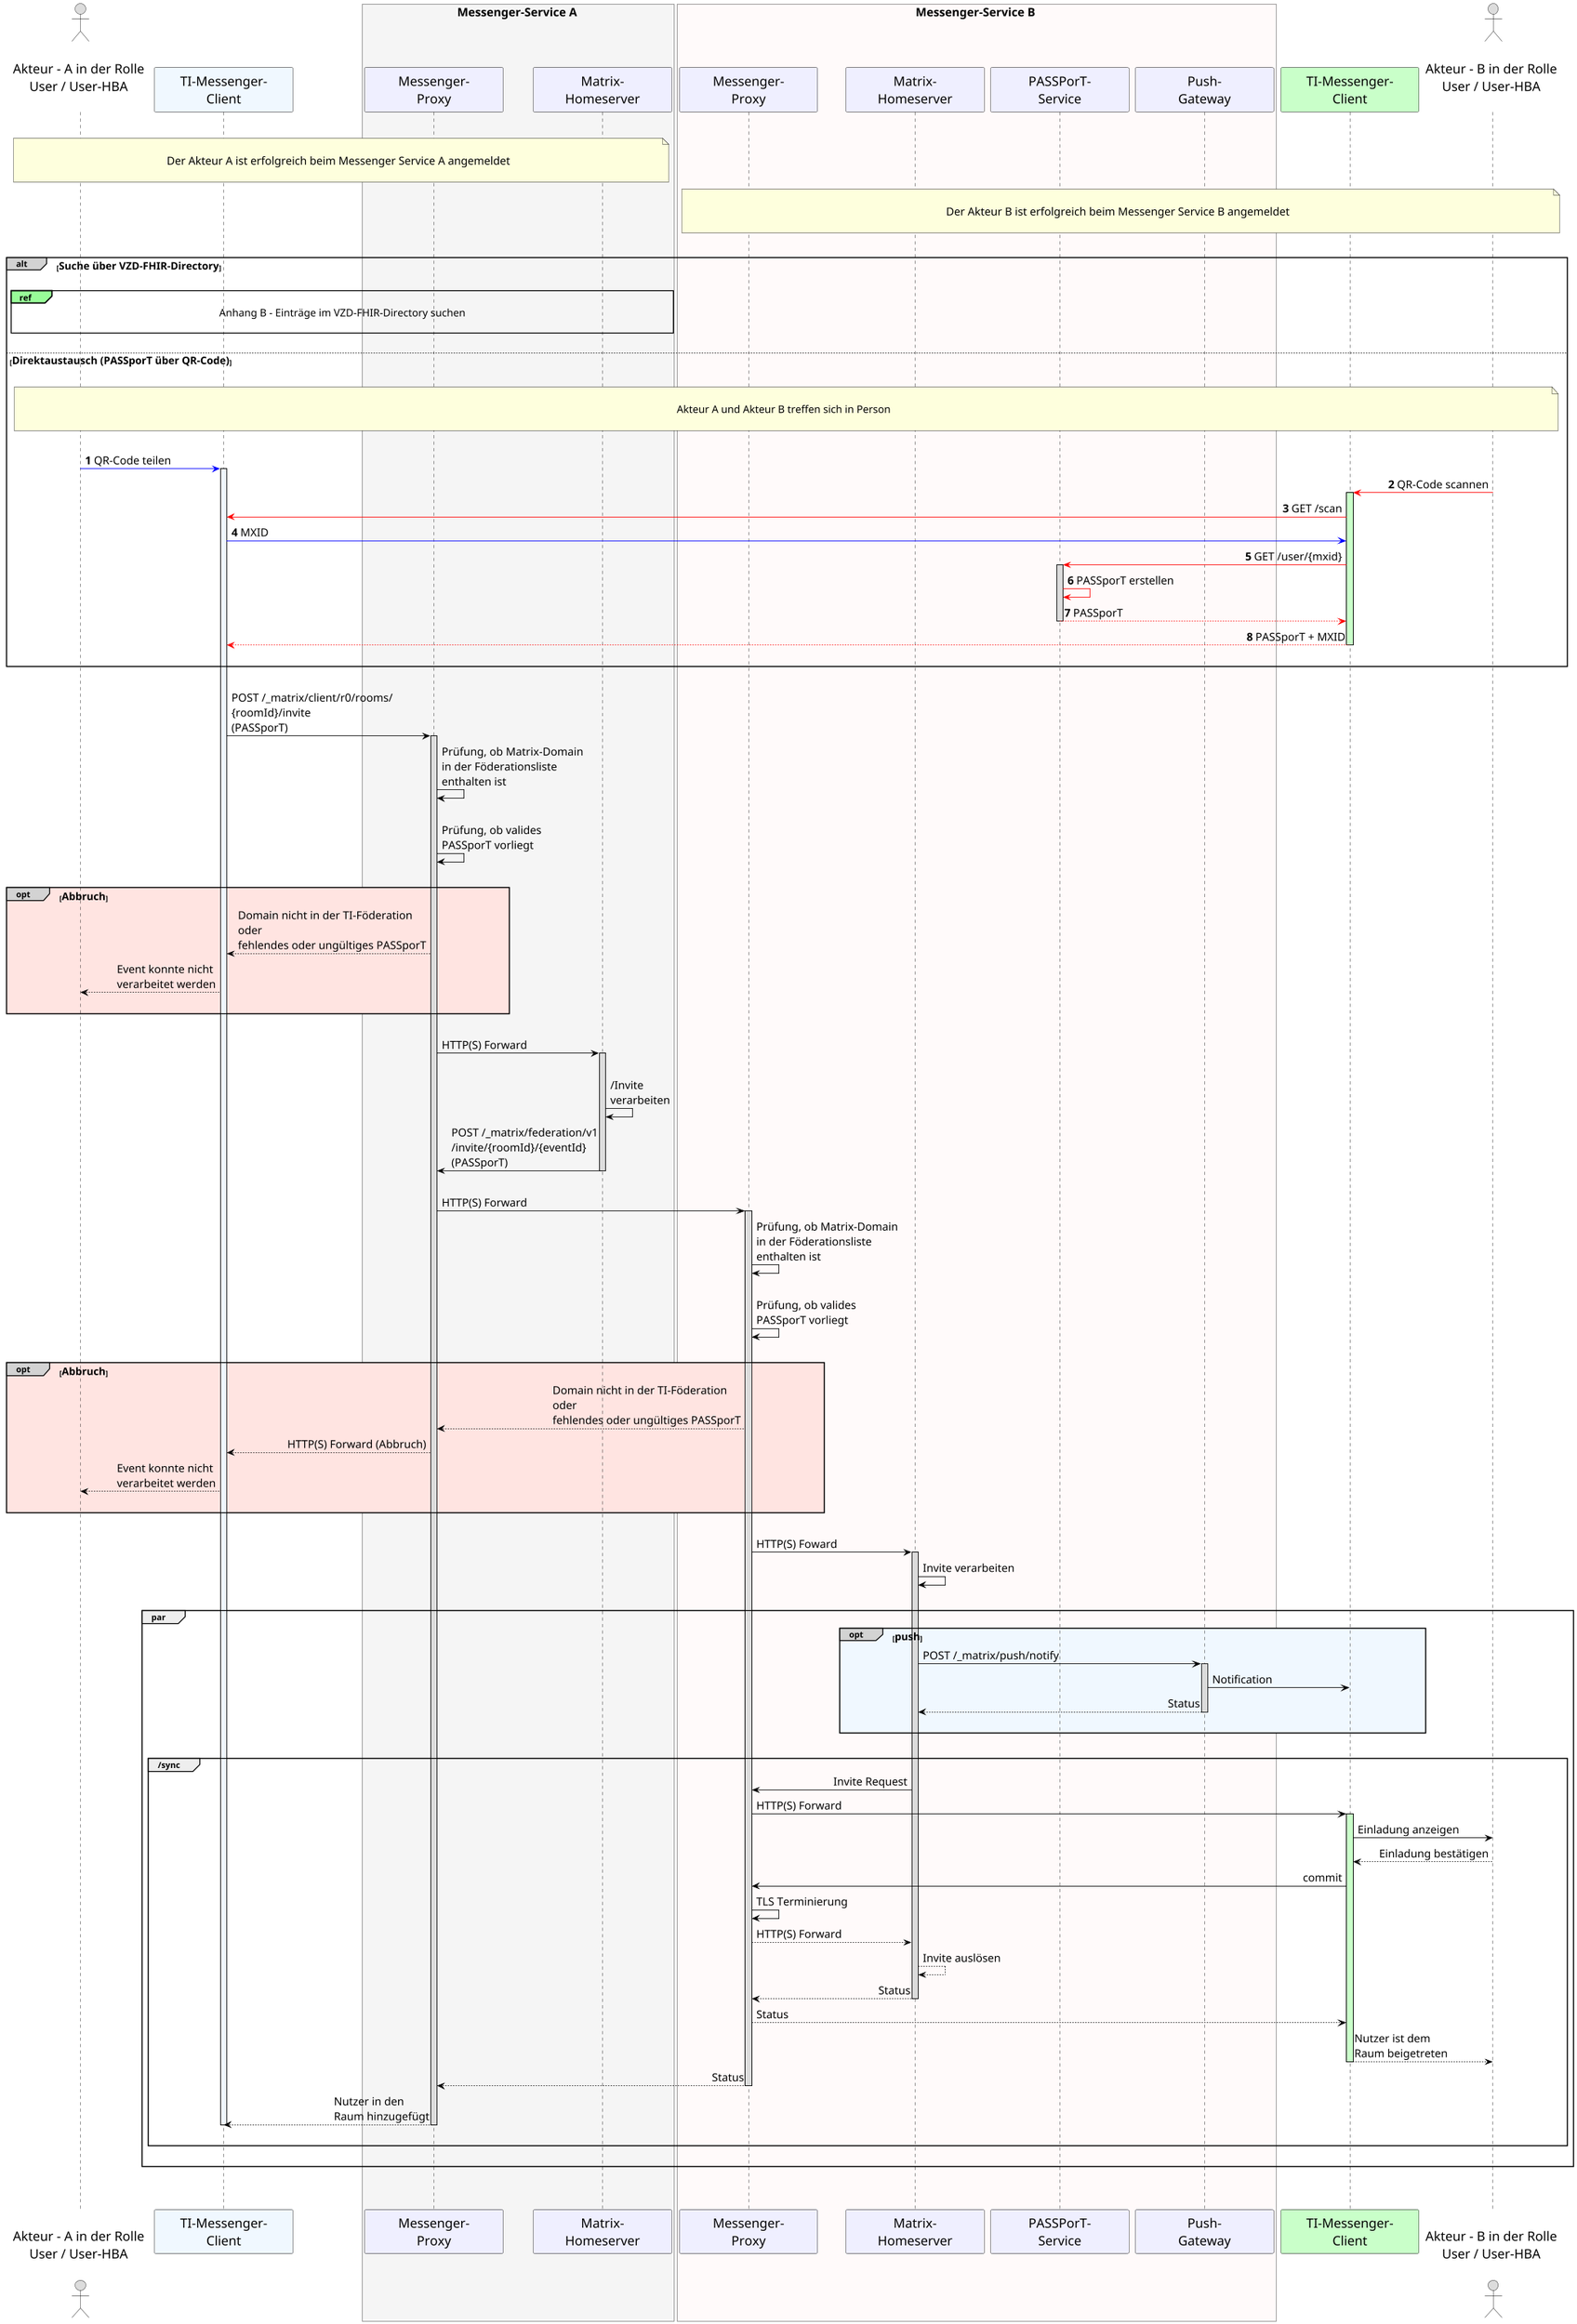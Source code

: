 /' 
# TI-Messenger 1.1
# TI-Messenger-Dienst
# UC - 10061
# Sequence Diagram
# Name: Einladung von Akteuren anderer Messenger-Services
'/

@startuml
skinparam sequenceMessageAlign direction
skinparam minClassWidth 200
skinparam BoxPadding 1
skinparam sequenceReferenceHeaderBackgroundColor palegreen
scale max 2048 width

skinparam sequence {
ArrowColor black
ArrowFontSize 17
ActorBorderColor black
LifeLineBorderColor black
LifeLineBackgroundColor Gainsboro

ParticipantBorderColor Motivation
ParticipantBackgroundColor Motivation
ParticipantFontName Impact
ParticipantFontSize 20
ParticipantFontColor black
ParticipantBorderColor Black
ParticipantBackgroundColor MOTIVATION

ActorBackgroundColor Gainsboro
ActorFontColor black
ActorFontSize 20
ActorFontName Aapex
}
    actor U1 as "\nAkteur - A in der Rolle\nUser / User-HBA\n"
    participant C1 as "TI-Messenger-\nClient" #AliceBlue
    box <size:18>Messenger-Service A</size> #WhiteSmoke
      participant MP1 as "Messenger-\nProxy"
      participant MH1 as "Matrix-\nHomeserver"
    end box
    box <size:18>Messenger-Service B</size> #Snow
    participant MP2 as "Messenger-\nProxy"
    participant MH2 as "Matrix-\nHomeserver"
    participant PS2 as "PASSPorT-\nService"
    participant PG2 as "Push-\nGateway"
    end box
    participant C2 as "TI-Messenger-\nClient" #TECHNOLOGY
    actor U2 as "\nAkteur - B in der Rolle\nUser / User-HBA\n"
    
|||
note over U1, MH1: \n<size:17>Der Akteur A ist erfolgreich beim Messenger Service A angemeldet</size>\n   
note over U2, MP2: \n<size:17>Der Akteur B ist erfolgreich beim Messenger Service B angemeldet</size>\n    
|||
    
    alt#LightGrey  <size:16>Suche über VZD-FHIR-Directory</size>
      |||
      ref over U1, MH1 : <size:16>Anhang B - Einträge im VZD-FHIR-Directory suchen</size>\n
      |||
    
      else <size:16>Direktaustausch (PASSporT über QR-Code)</size>
         |||
         note over U1, U2: \n<size:16>Akteur A und Akteur B treffen sich in Person\n
         |||
         autonumber
         U1-[#0000FF]>C1: QR-Code teilen
          activate C1 #AliceBlue
         U2-[#red]>C2: QR-Code scannen
          activate C2 #TECHNOLOGY
         C2-[#red]>C1: GET /scan
         C1-[#0000FF]>C2: MXID
         C2-[#red]>PS2: GET /user/{mxid} 
          activate PS2
         PS2-[#red]>PS2: PASSporT erstellen
         PS2--[#red]>C2: PASSporT
          deactivate PS2
         C2--[#red]>C1: PASSporT + MXID
          deactivate C2
         autonumber stop
        |||
    end
    
    |||
    C1->MP1: POST /_matrix/client/r0/rooms/\n{roomId}/invite \n(PASSporT)
      activate MP1
    MP1->MP1: Prüfung, ob Matrix-Domain \nin der Föderationsliste \nenthalten ist
    |||
    MP1->MP1: Prüfung, ob valides \nPASSporT vorliegt
      |||
    opt#LightGrey #MistyRose <size:16>Abbruch</size>
      MP1-->C1: Domain nicht in der TI-Föderation \noder \nfehlendes oder ungültiges PASSporT
      C1-->U1: Event konnte nicht \nverarbeitet werden
      |||
    end
    |||
    MP1->MH1: HTTP(S) Forward
      activate MH1
      |||
    MH1->MH1: /Invite \nverarbeiten
    MH1->MP1: POST /_matrix/federation/v1\n/invite/{roomId}/{eventId} \n(PASSporT)
      deactivate MH1
      |||
    MP1->MP2: HTTP(S) Forward
      activate MP2
    MP2->MP2: Prüfung, ob Matrix-Domain \nin der Föderationsliste \nenthalten ist
    |||
    MP2->MP2: Prüfung, ob valides \nPASSporT vorliegt
      |||
    opt#LightGrey #MistyRose <size:16>Abbruch</size>
      MP2-->MP1: Domain nicht in der TI-Föderation \noder \nfehlendes oder ungültiges PASSporT
      MP1-->C1: HTTP(S) Forward (Abbruch)
      C1-->U1: Event konnte nicht \nverarbeitet werden
      |||
    end
    |||
    MP2->MH2: HTTP(S) Foward
      activate MH2
      MH2->MH2: Invite verarbeiten
      |||
    group par 
      opt#LightGrey #AliceBlue <size:16>push</size>
        MH2->PG2: POST /_matrix/push/notify
          activate PG2
        PG2->C2: Notification
        PG2-->MH2: Status
          deactivate PG2
      |||
      end
      |||
      group /sync
        MH2->MP2: Invite Request
        MP2->C2: HTTP(S) Forward
          activate C2 #TECHNOLOGY
        C2->U2: Einladung anzeigen
        U2-->C2: Einladung bestätigen
        C2->MP2: commit
        MP2->MP2: TLS Terminierung
        MP2-->MH2: HTTP(S) Forward
        MH2-->MH2: Invite auslösen
        MH2-->MP2: Status
          deactivate MH2

        MP2-->C2: Status
        C2-->U2: Nutzer ist dem \nRaum beigetreten
          deactivate C2
        MP2-->MP1: Status 
          deactivate MP2
        MP1-->C1: Nutzer in den \nRaum hinzugefügt  
                  deactivate MP1
          deactivate C1
      |||
      end
    |||
    end
  |||
|||
@enduml

